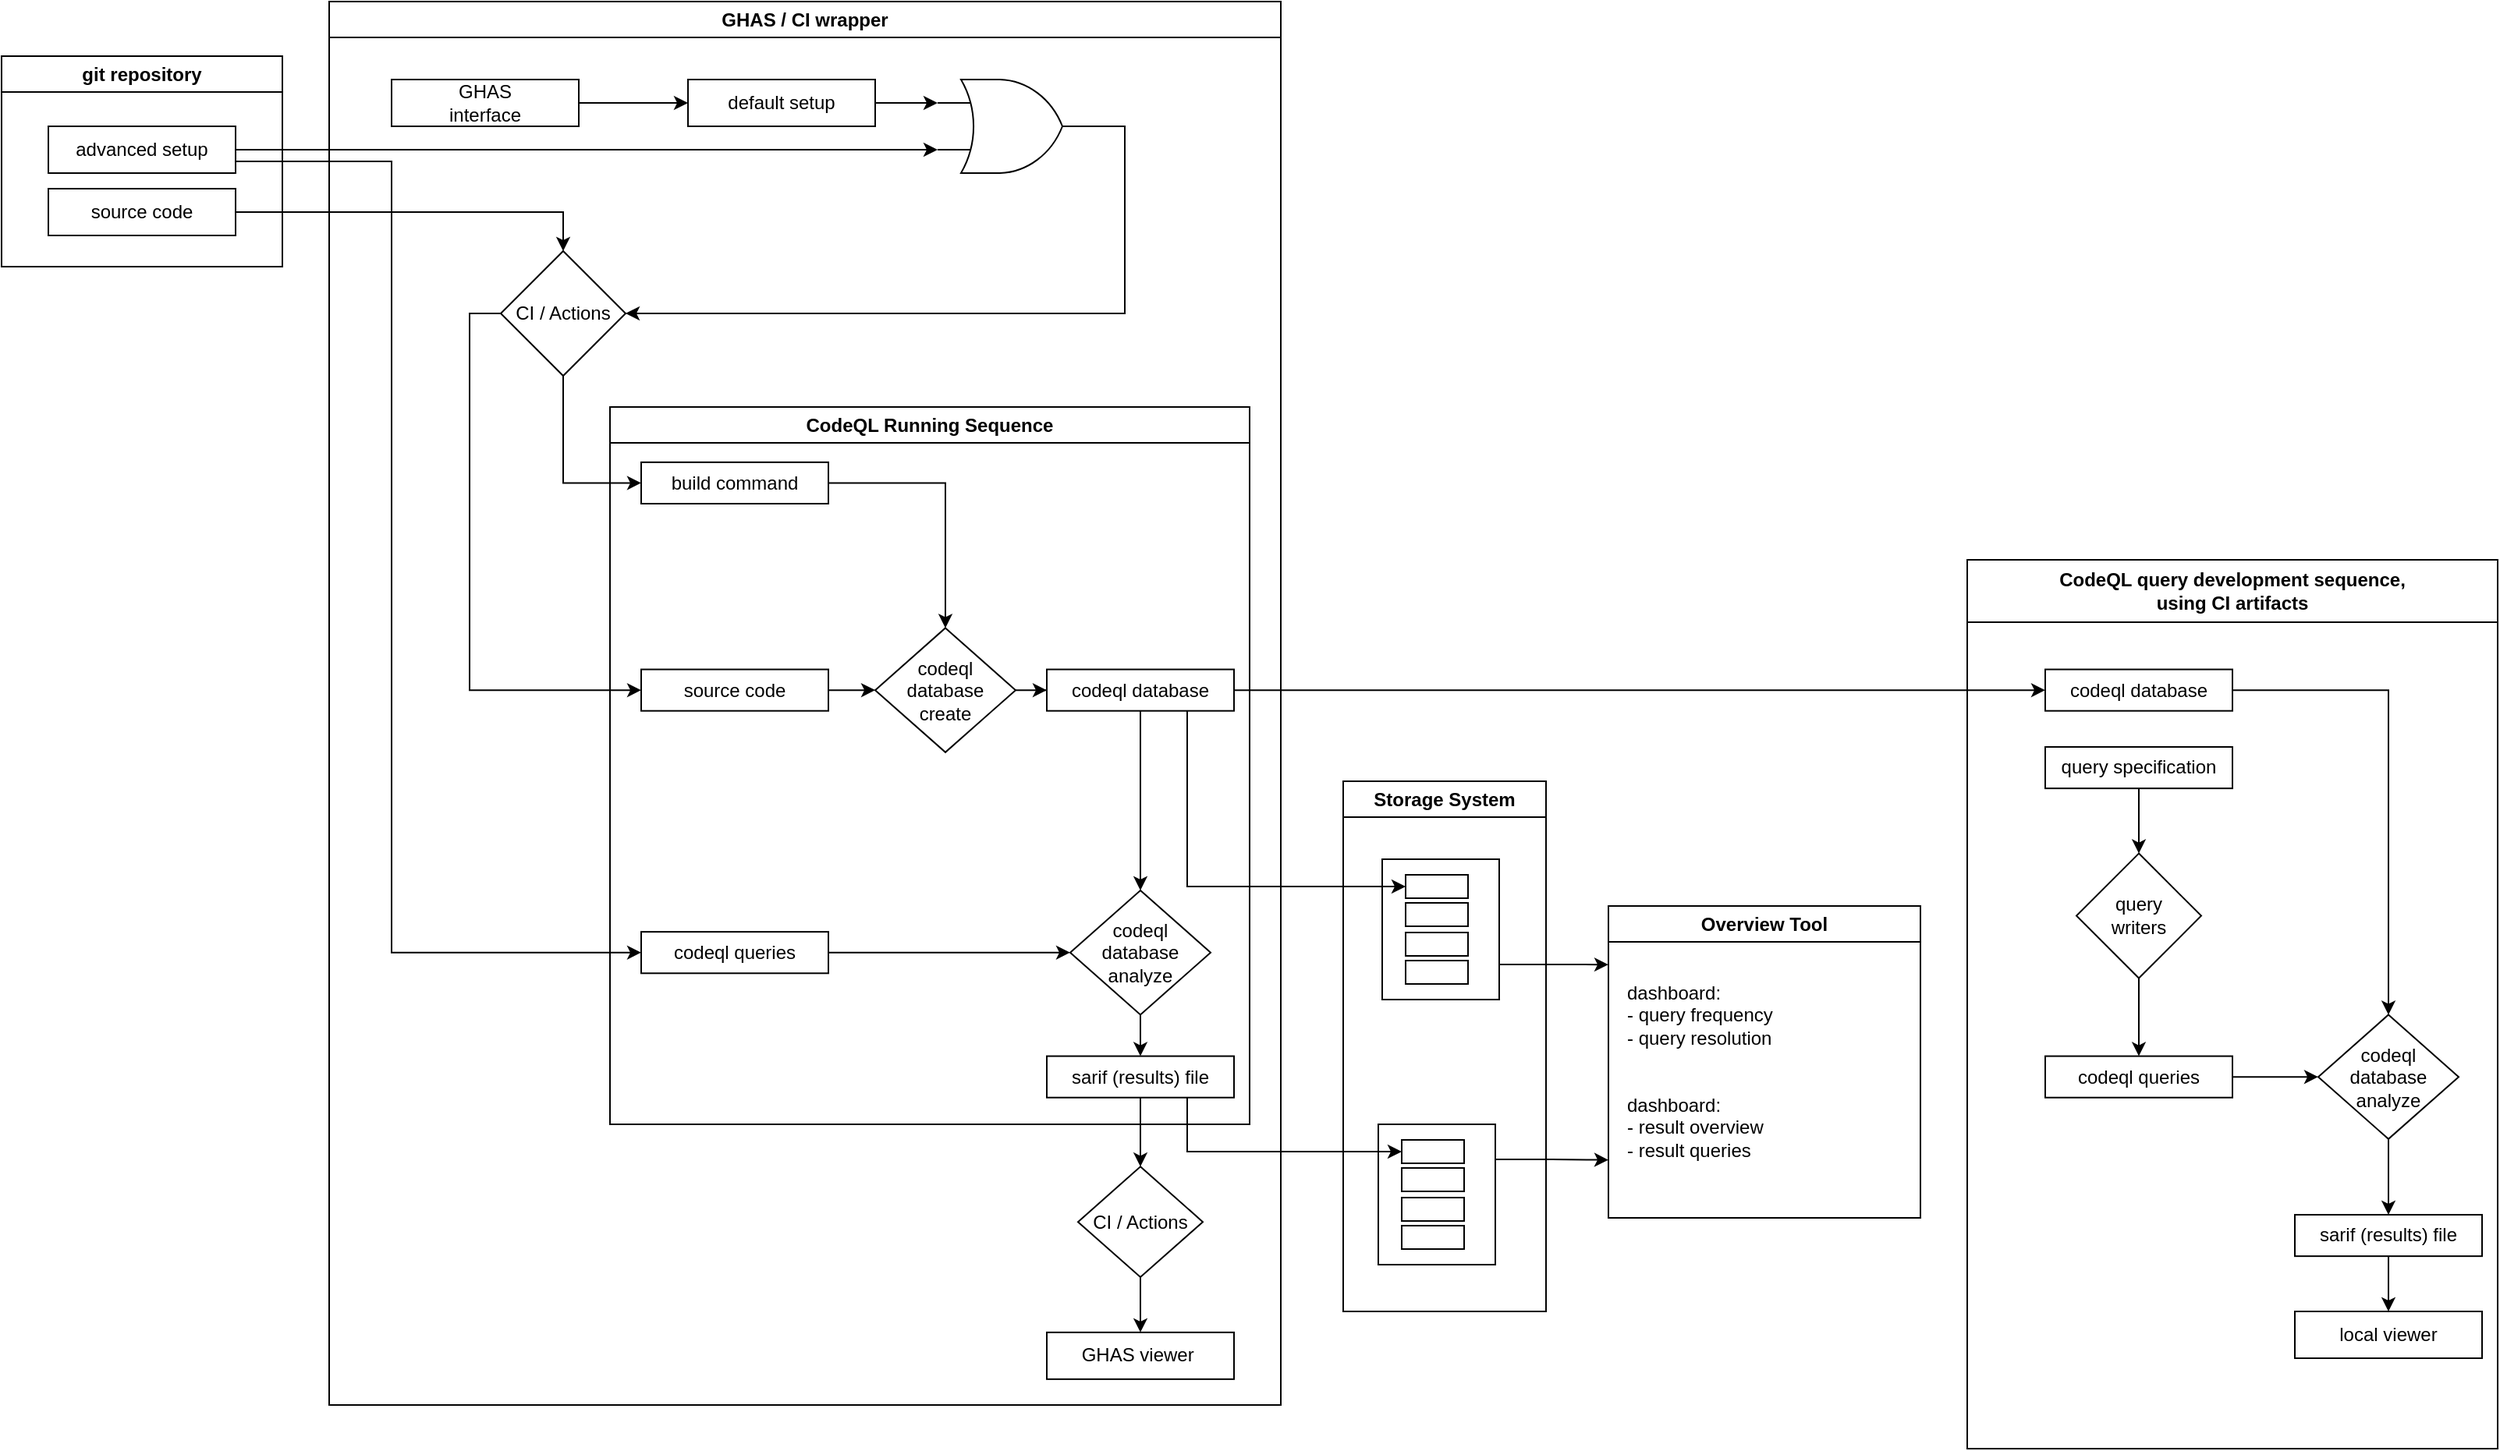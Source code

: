 <mxfile version="24.7.17">
  <diagram name="Page-1" id="lwv2MUuHDwfiXzuao91A">
    <mxGraphModel dx="2602" dy="1058" grid="1" gridSize="10" guides="1" tooltips="1" connect="1" arrows="1" fold="1" page="1" pageScale="1" pageWidth="850" pageHeight="1100" math="0" shadow="0">
      <root>
        <mxCell id="0" />
        <mxCell id="1" parent="0" />
        <mxCell id="9HQKkKk4HnR3nS9OBSiM-58" style="edgeStyle=orthogonalEdgeStyle;rounded=0;orthogonalLoop=1;jettySize=auto;html=1;exitX=0;exitY=0.5;exitDx=0;exitDy=0;entryX=0;entryY=0.5;entryDx=0;entryDy=0;" parent="1" source="9HQKkKk4HnR3nS9OBSiM-49" target="9HQKkKk4HnR3nS9OBSiM-1" edge="1">
          <mxGeometry relative="1" as="geometry" />
        </mxCell>
        <mxCell id="9HQKkKk4HnR3nS9OBSiM-59" style="edgeStyle=orthogonalEdgeStyle;rounded=0;orthogonalLoop=1;jettySize=auto;html=1;exitX=0.5;exitY=1;exitDx=0;exitDy=0;entryX=0;entryY=0.5;entryDx=0;entryDy=0;" parent="1" source="9HQKkKk4HnR3nS9OBSiM-49" target="9HQKkKk4HnR3nS9OBSiM-2" edge="1">
          <mxGeometry relative="1" as="geometry" />
        </mxCell>
        <mxCell id="9HQKkKk4HnR3nS9OBSiM-49" value="CI / Actions" style="rhombus;whiteSpace=wrap;html=1;" parent="1" vertex="1">
          <mxGeometry x="140" y="180" width="80" height="80" as="geometry" />
        </mxCell>
        <mxCell id="esYT77iEOBirpjscxRsj-1" style="edgeStyle=orthogonalEdgeStyle;rounded=0;orthogonalLoop=1;jettySize=auto;html=1;exitX=1;exitY=0.75;exitDx=0;exitDy=0;entryX=0;entryY=0.5;entryDx=0;entryDy=0;" edge="1" parent="1" source="9HQKkKk4HnR3nS9OBSiM-50" target="9HQKkKk4HnR3nS9OBSiM-4">
          <mxGeometry relative="1" as="geometry">
            <Array as="points">
              <mxPoint x="70" y="123" />
              <mxPoint x="70" y="630" />
            </Array>
          </mxGeometry>
        </mxCell>
        <mxCell id="9HQKkKk4HnR3nS9OBSiM-50" value="advanced setup" style="rounded=0;whiteSpace=wrap;html=1;resizeWidth=0;" parent="1" vertex="1">
          <mxGeometry x="-150" y="100" width="120" height="30" as="geometry" />
        </mxCell>
        <mxCell id="9HQKkKk4HnR3nS9OBSiM-57" style="edgeStyle=orthogonalEdgeStyle;rounded=0;orthogonalLoop=1;jettySize=auto;html=1;exitX=1;exitY=0.5;exitDx=0;exitDy=0;exitPerimeter=0;entryX=1;entryY=0.5;entryDx=0;entryDy=0;" parent="1" source="9HQKkKk4HnR3nS9OBSiM-52" target="9HQKkKk4HnR3nS9OBSiM-49" edge="1">
          <mxGeometry relative="1" as="geometry" />
        </mxCell>
        <mxCell id="9HQKkKk4HnR3nS9OBSiM-55" style="edgeStyle=orthogonalEdgeStyle;rounded=0;orthogonalLoop=1;jettySize=auto;html=1;exitX=1;exitY=0.5;exitDx=0;exitDy=0;entryX=0;entryY=0.75;entryDx=0;entryDy=0;entryPerimeter=0;" parent="1" source="9HQKkKk4HnR3nS9OBSiM-50" target="9HQKkKk4HnR3nS9OBSiM-52" edge="1">
          <mxGeometry relative="1" as="geometry" />
        </mxCell>
        <mxCell id="9HQKkKk4HnR3nS9OBSiM-61" style="edgeStyle=orthogonalEdgeStyle;rounded=0;orthogonalLoop=1;jettySize=auto;html=1;entryX=0.5;entryY=0;entryDx=0;entryDy=0;" parent="1" source="9HQKkKk4HnR3nS9OBSiM-60" target="9HQKkKk4HnR3nS9OBSiM-49" edge="1">
          <mxGeometry relative="1" as="geometry" />
        </mxCell>
        <mxCell id="9HQKkKk4HnR3nS9OBSiM-60" value="source code" style="rounded=0;whiteSpace=wrap;html=1;resizeWidth=0;" parent="1" vertex="1">
          <mxGeometry x="-150" y="140" width="120" height="30" as="geometry" />
        </mxCell>
        <mxCell id="9HQKkKk4HnR3nS9OBSiM-81" value="GHAS / CI wrapper" style="swimlane;whiteSpace=wrap;html=1;" parent="1" vertex="1">
          <mxGeometry x="30" y="20" width="610" height="900" as="geometry" />
        </mxCell>
        <mxCell id="9HQKkKk4HnR3nS9OBSiM-84" style="edgeStyle=orthogonalEdgeStyle;rounded=0;orthogonalLoop=1;jettySize=auto;html=1;exitX=1;exitY=0.5;exitDx=0;exitDy=0;" parent="9HQKkKk4HnR3nS9OBSiM-81" source="9HQKkKk4HnR3nS9OBSiM-83" target="9HQKkKk4HnR3nS9OBSiM-51" edge="1">
          <mxGeometry relative="1" as="geometry" />
        </mxCell>
        <mxCell id="9HQKkKk4HnR3nS9OBSiM-83" value="GHAS&lt;div&gt;interface&lt;/div&gt;" style="rounded=0;whiteSpace=wrap;html=1;resizeWidth=0;" parent="9HQKkKk4HnR3nS9OBSiM-81" vertex="1">
          <mxGeometry x="40.0" y="49.999" width="120" height="30" as="geometry" />
        </mxCell>
        <mxCell id="9HQKkKk4HnR3nS9OBSiM-51" value="default setup" style="rounded=0;whiteSpace=wrap;html=1;resizeWidth=0;" parent="9HQKkKk4HnR3nS9OBSiM-81" vertex="1">
          <mxGeometry x="230" y="50" width="120" height="30" as="geometry" />
        </mxCell>
        <mxCell id="9HQKkKk4HnR3nS9OBSiM-52" value="" style="verticalLabelPosition=bottom;shadow=0;dashed=0;align=center;html=1;verticalAlign=top;shape=mxgraph.electrical.logic_gates.logic_gate;operation=or;" parent="9HQKkKk4HnR3nS9OBSiM-81" vertex="1">
          <mxGeometry x="390" y="50" width="100" height="60" as="geometry" />
        </mxCell>
        <mxCell id="9HQKkKk4HnR3nS9OBSiM-54" style="edgeStyle=orthogonalEdgeStyle;rounded=0;orthogonalLoop=1;jettySize=auto;html=1;exitX=1;exitY=0.5;exitDx=0;exitDy=0;entryX=0;entryY=0.25;entryDx=0;entryDy=0;entryPerimeter=0;" parent="9HQKkKk4HnR3nS9OBSiM-81" source="9HQKkKk4HnR3nS9OBSiM-51" target="9HQKkKk4HnR3nS9OBSiM-52" edge="1">
          <mxGeometry relative="1" as="geometry" />
        </mxCell>
        <mxCell id="9HQKkKk4HnR3nS9OBSiM-20" value="CodeQL Running Sequence" style="swimlane;whiteSpace=wrap;html=1;container=1;" parent="1" vertex="1">
          <mxGeometry x="210" y="280" width="410" height="460" as="geometry">
            <mxRectangle x="200" y="280" width="140" height="30" as="alternateBounds" />
          </mxGeometry>
        </mxCell>
        <mxCell id="9HQKkKk4HnR3nS9OBSiM-28" value="GHAS viewer&amp;nbsp;" style="rounded=0;whiteSpace=wrap;html=1;resizeWidth=0;" parent="9HQKkKk4HnR3nS9OBSiM-20" vertex="1">
          <mxGeometry x="280.0" y="593.429" width="120" height="30" as="geometry" />
        </mxCell>
        <mxCell id="9HQKkKk4HnR3nS9OBSiM-30" style="edgeStyle=orthogonalEdgeStyle;rounded=0;orthogonalLoop=1;jettySize=auto;html=1;exitX=0.5;exitY=1;exitDx=0;exitDy=0;entryX=0.5;entryY=0;entryDx=0;entryDy=0;" parent="9HQKkKk4HnR3nS9OBSiM-20" source="9HQKkKk4HnR3nS9OBSiM-26" target="9HQKkKk4HnR3nS9OBSiM-28" edge="1">
          <mxGeometry relative="1" as="geometry" />
        </mxCell>
        <mxCell id="9HQKkKk4HnR3nS9OBSiM-13" style="edgeStyle=orthogonalEdgeStyle;rounded=0;orthogonalLoop=1;jettySize=auto;html=1;exitX=1;exitY=0.5;exitDx=0;exitDy=0;" parent="9HQKkKk4HnR3nS9OBSiM-20" source="9HQKkKk4HnR3nS9OBSiM-1" target="9HQKkKk4HnR3nS9OBSiM-10" edge="1">
          <mxGeometry relative="1" as="geometry" />
        </mxCell>
        <mxCell id="9HQKkKk4HnR3nS9OBSiM-1" value="source code" style="rounded=0;whiteSpace=wrap;html=1;resizeWidth=0;" parent="9HQKkKk4HnR3nS9OBSiM-20" vertex="1">
          <mxGeometry x="20.0" y="168.286" width="120" height="26.571" as="geometry" />
        </mxCell>
        <mxCell id="9HQKkKk4HnR3nS9OBSiM-16" style="edgeStyle=orthogonalEdgeStyle;rounded=0;orthogonalLoop=1;jettySize=auto;html=1;exitX=0.5;exitY=1;exitDx=0;exitDy=0;entryX=0.5;entryY=0;entryDx=0;entryDy=0;" parent="9HQKkKk4HnR3nS9OBSiM-20" source="9HQKkKk4HnR3nS9OBSiM-3" target="9HQKkKk4HnR3nS9OBSiM-11" edge="1">
          <mxGeometry relative="1" as="geometry" />
        </mxCell>
        <mxCell id="9HQKkKk4HnR3nS9OBSiM-3" value="codeql database" style="rounded=0;whiteSpace=wrap;html=1;resizeWidth=0;" parent="9HQKkKk4HnR3nS9OBSiM-20" vertex="1">
          <mxGeometry x="280.0" y="168.286" width="120" height="26.571" as="geometry" />
        </mxCell>
        <mxCell id="9HQKkKk4HnR3nS9OBSiM-17" style="edgeStyle=orthogonalEdgeStyle;rounded=0;orthogonalLoop=1;jettySize=auto;html=1;exitX=1;exitY=0.5;exitDx=0;exitDy=0;entryX=0;entryY=0.5;entryDx=0;entryDy=0;" parent="9HQKkKk4HnR3nS9OBSiM-20" source="9HQKkKk4HnR3nS9OBSiM-4" target="9HQKkKk4HnR3nS9OBSiM-11" edge="1">
          <mxGeometry relative="1" as="geometry" />
        </mxCell>
        <mxCell id="9HQKkKk4HnR3nS9OBSiM-4" value="codeql queries" style="rounded=0;whiteSpace=wrap;html=1;resizeWidth=0;" parent="9HQKkKk4HnR3nS9OBSiM-20" vertex="1">
          <mxGeometry x="20.0" y="336.571" width="120" height="26.571" as="geometry" />
        </mxCell>
        <mxCell id="9HQKkKk4HnR3nS9OBSiM-14" style="edgeStyle=orthogonalEdgeStyle;rounded=0;orthogonalLoop=1;jettySize=auto;html=1;exitX=1;exitY=0.5;exitDx=0;exitDy=0;" parent="9HQKkKk4HnR3nS9OBSiM-20" source="9HQKkKk4HnR3nS9OBSiM-10" target="9HQKkKk4HnR3nS9OBSiM-3" edge="1">
          <mxGeometry relative="1" as="geometry" />
        </mxCell>
        <mxCell id="9HQKkKk4HnR3nS9OBSiM-10" value="codeql&lt;div&gt;database&lt;/div&gt;&lt;div&gt;create&lt;/div&gt;" style="rhombus;whiteSpace=wrap;html=1;" parent="9HQKkKk4HnR3nS9OBSiM-20" vertex="1">
          <mxGeometry x="170.0" y="141.714" width="90.0" height="79.714" as="geometry" />
        </mxCell>
        <mxCell id="9HQKkKk4HnR3nS9OBSiM-19" style="edgeStyle=orthogonalEdgeStyle;rounded=0;orthogonalLoop=1;jettySize=auto;html=1;exitX=0.5;exitY=1;exitDx=0;exitDy=0;entryX=0.5;entryY=0;entryDx=0;entryDy=0;" parent="9HQKkKk4HnR3nS9OBSiM-20" source="9HQKkKk4HnR3nS9OBSiM-11" target="9HQKkKk4HnR3nS9OBSiM-5" edge="1">
          <mxGeometry relative="1" as="geometry" />
        </mxCell>
        <mxCell id="9HQKkKk4HnR3nS9OBSiM-11" value="codeql&lt;div&gt;database&lt;/div&gt;&lt;div&gt;analyze&lt;/div&gt;" style="rhombus;whiteSpace=wrap;html=1;" parent="9HQKkKk4HnR3nS9OBSiM-20" vertex="1">
          <mxGeometry x="295" y="310" width="90.0" height="79.714" as="geometry" />
        </mxCell>
        <mxCell id="9HQKkKk4HnR3nS9OBSiM-5" value="sarif (results) file" style="rounded=0;whiteSpace=wrap;html=1;resizeWidth=0;" parent="9HQKkKk4HnR3nS9OBSiM-20" vertex="1">
          <mxGeometry x="280.0" y="416.286" width="120" height="26.571" as="geometry" />
        </mxCell>
        <mxCell id="9HQKkKk4HnR3nS9OBSiM-26" value="CI / Actions" style="rhombus;whiteSpace=wrap;html=1;" parent="9HQKkKk4HnR3nS9OBSiM-20" vertex="1">
          <mxGeometry x="300.0" y="487.143" width="80.0" height="70.857" as="geometry" />
        </mxCell>
        <mxCell id="9HQKkKk4HnR3nS9OBSiM-29" style="edgeStyle=orthogonalEdgeStyle;rounded=0;orthogonalLoop=1;jettySize=auto;html=1;exitX=0.5;exitY=1;exitDx=0;exitDy=0;entryX=0.5;entryY=0;entryDx=0;entryDy=0;" parent="9HQKkKk4HnR3nS9OBSiM-20" source="9HQKkKk4HnR3nS9OBSiM-5" target="9HQKkKk4HnR3nS9OBSiM-26" edge="1">
          <mxGeometry relative="1" as="geometry" />
        </mxCell>
        <mxCell id="9HQKkKk4HnR3nS9OBSiM-2" value="build command" style="rounded=0;whiteSpace=wrap;html=1;" parent="9HQKkKk4HnR3nS9OBSiM-20" vertex="1">
          <mxGeometry x="20" y="35.429" width="120.0" height="26.571" as="geometry" />
        </mxCell>
        <mxCell id="9HQKkKk4HnR3nS9OBSiM-12" style="edgeStyle=orthogonalEdgeStyle;rounded=0;orthogonalLoop=1;jettySize=auto;html=1;exitX=1;exitY=0.5;exitDx=0;exitDy=0;entryX=0.5;entryY=0;entryDx=0;entryDy=0;" parent="9HQKkKk4HnR3nS9OBSiM-20" source="9HQKkKk4HnR3nS9OBSiM-2" target="9HQKkKk4HnR3nS9OBSiM-10" edge="1">
          <mxGeometry relative="1" as="geometry" />
        </mxCell>
        <mxCell id="9HQKkKk4HnR3nS9OBSiM-82" value="git repository" style="swimlane;whiteSpace=wrap;html=1;" parent="1" vertex="1">
          <mxGeometry x="-180" y="55" width="180" height="135" as="geometry" />
        </mxCell>
        <mxCell id="9HQKkKk4HnR3nS9OBSiM-85" value="CodeQL query development sequence,&lt;div&gt;using CI artifacts&lt;/div&gt;" style="swimlane;whiteSpace=wrap;html=1;startSize=40;" parent="1" vertex="1">
          <mxGeometry x="1080" y="378" width="340" height="570" as="geometry" />
        </mxCell>
        <mxCell id="9HQKkKk4HnR3nS9OBSiM-98" style="edgeStyle=orthogonalEdgeStyle;rounded=0;orthogonalLoop=1;jettySize=auto;html=1;exitX=1;exitY=0.5;exitDx=0;exitDy=0;entryX=0.5;entryY=0;entryDx=0;entryDy=0;" parent="9HQKkKk4HnR3nS9OBSiM-85" source="9HQKkKk4HnR3nS9OBSiM-87" target="9HQKkKk4HnR3nS9OBSiM-96" edge="1">
          <mxGeometry relative="1" as="geometry" />
        </mxCell>
        <mxCell id="9HQKkKk4HnR3nS9OBSiM-87" value="codeql database" style="rounded=0;whiteSpace=wrap;html=1;resizeWidth=0;" parent="9HQKkKk4HnR3nS9OBSiM-85" vertex="1">
          <mxGeometry x="50" y="70.286" width="120" height="26.571" as="geometry" />
        </mxCell>
        <mxCell id="9HQKkKk4HnR3nS9OBSiM-91" style="edgeStyle=orthogonalEdgeStyle;rounded=0;orthogonalLoop=1;jettySize=auto;html=1;exitX=0.5;exitY=1;exitDx=0;exitDy=0;entryX=0.5;entryY=0;entryDx=0;entryDy=0;" parent="9HQKkKk4HnR3nS9OBSiM-85" source="9HQKkKk4HnR3nS9OBSiM-88" target="9HQKkKk4HnR3nS9OBSiM-90" edge="1">
          <mxGeometry relative="1" as="geometry" />
        </mxCell>
        <mxCell id="9HQKkKk4HnR3nS9OBSiM-88" value="query specification" style="rounded=0;whiteSpace=wrap;html=1;resizeWidth=0;" parent="9HQKkKk4HnR3nS9OBSiM-85" vertex="1">
          <mxGeometry x="50" y="120.001" width="120" height="26.571" as="geometry" />
        </mxCell>
        <mxCell id="9HQKkKk4HnR3nS9OBSiM-93" style="edgeStyle=orthogonalEdgeStyle;rounded=0;orthogonalLoop=1;jettySize=auto;html=1;exitX=0.5;exitY=1;exitDx=0;exitDy=0;" parent="9HQKkKk4HnR3nS9OBSiM-85" source="9HQKkKk4HnR3nS9OBSiM-90" target="9HQKkKk4HnR3nS9OBSiM-89" edge="1">
          <mxGeometry relative="1" as="geometry" />
        </mxCell>
        <mxCell id="9HQKkKk4HnR3nS9OBSiM-90" value="query&lt;div&gt;writers&lt;/div&gt;" style="rhombus;whiteSpace=wrap;html=1;" parent="9HQKkKk4HnR3nS9OBSiM-85" vertex="1">
          <mxGeometry x="70" y="188.29" width="80" height="80" as="geometry" />
        </mxCell>
        <mxCell id="9HQKkKk4HnR3nS9OBSiM-100" style="edgeStyle=orthogonalEdgeStyle;rounded=0;orthogonalLoop=1;jettySize=auto;html=1;exitX=1;exitY=0.5;exitDx=0;exitDy=0;entryX=0;entryY=0.5;entryDx=0;entryDy=0;" parent="9HQKkKk4HnR3nS9OBSiM-85" source="9HQKkKk4HnR3nS9OBSiM-89" target="9HQKkKk4HnR3nS9OBSiM-96" edge="1">
          <mxGeometry relative="1" as="geometry" />
        </mxCell>
        <mxCell id="9HQKkKk4HnR3nS9OBSiM-89" value="codeql queries" style="rounded=0;whiteSpace=wrap;html=1;resizeWidth=0;" parent="9HQKkKk4HnR3nS9OBSiM-85" vertex="1">
          <mxGeometry x="50" y="318.29" width="120" height="26.57" as="geometry" />
        </mxCell>
        <mxCell id="9HQKkKk4HnR3nS9OBSiM-95" style="edgeStyle=orthogonalEdgeStyle;rounded=0;orthogonalLoop=1;jettySize=auto;html=1;exitX=0.5;exitY=1;exitDx=0;exitDy=0;entryX=0.5;entryY=0;entryDx=0;entryDy=0;" parent="9HQKkKk4HnR3nS9OBSiM-85" source="9HQKkKk4HnR3nS9OBSiM-96" target="9HQKkKk4HnR3nS9OBSiM-97" edge="1">
          <mxGeometry relative="1" as="geometry" />
        </mxCell>
        <mxCell id="9HQKkKk4HnR3nS9OBSiM-96" value="codeql&lt;div&gt;database&lt;/div&gt;&lt;div&gt;analyze&lt;/div&gt;" style="rhombus;whiteSpace=wrap;html=1;" parent="9HQKkKk4HnR3nS9OBSiM-85" vertex="1">
          <mxGeometry x="225" y="291.72" width="90.0" height="79.714" as="geometry" />
        </mxCell>
        <mxCell id="9HQKkKk4HnR3nS9OBSiM-105" style="edgeStyle=orthogonalEdgeStyle;rounded=0;orthogonalLoop=1;jettySize=auto;html=1;exitX=0.5;exitY=1;exitDx=0;exitDy=0;" parent="9HQKkKk4HnR3nS9OBSiM-85" source="9HQKkKk4HnR3nS9OBSiM-97" target="9HQKkKk4HnR3nS9OBSiM-104" edge="1">
          <mxGeometry relative="1" as="geometry" />
        </mxCell>
        <mxCell id="9HQKkKk4HnR3nS9OBSiM-97" value="sarif (results) file" style="rounded=0;whiteSpace=wrap;html=1;resizeWidth=0;" parent="9HQKkKk4HnR3nS9OBSiM-85" vertex="1">
          <mxGeometry x="210" y="419.996" width="120" height="26.571" as="geometry" />
        </mxCell>
        <mxCell id="9HQKkKk4HnR3nS9OBSiM-104" value="local viewer" style="rounded=0;whiteSpace=wrap;html=1;resizeWidth=0;" parent="9HQKkKk4HnR3nS9OBSiM-85" vertex="1">
          <mxGeometry x="210" y="482" width="120" height="30" as="geometry" />
        </mxCell>
        <mxCell id="9HQKkKk4HnR3nS9OBSiM-102" style="edgeStyle=orthogonalEdgeStyle;rounded=0;orthogonalLoop=1;jettySize=auto;html=1;exitX=1;exitY=0.5;exitDx=0;exitDy=0;entryX=0;entryY=0.5;entryDx=0;entryDy=0;" parent="1" source="9HQKkKk4HnR3nS9OBSiM-3" target="9HQKkKk4HnR3nS9OBSiM-87" edge="1">
          <mxGeometry relative="1" as="geometry" />
        </mxCell>
        <mxCell id="vDrjI4wZGMs0__PsHn1v-1" value="Storage System" style="swimlane;whiteSpace=wrap;html=1;" parent="1" vertex="1">
          <mxGeometry x="680" y="520" width="130" height="340" as="geometry" />
        </mxCell>
        <mxCell id="vDrjI4wZGMs0__PsHn1v-19" style="edgeStyle=orthogonalEdgeStyle;rounded=0;orthogonalLoop=1;jettySize=auto;html=1;exitX=1;exitY=0.75;exitDx=0;exitDy=0;" parent="vDrjI4wZGMs0__PsHn1v-1" source="vDrjI4wZGMs0__PsHn1v-2" edge="1">
          <mxGeometry relative="1" as="geometry">
            <mxPoint x="170" y="117.579" as="targetPoint" />
          </mxGeometry>
        </mxCell>
        <mxCell id="vDrjI4wZGMs0__PsHn1v-2" value="" style="rounded=0;whiteSpace=wrap;html=1;" parent="vDrjI4wZGMs0__PsHn1v-1" vertex="1">
          <mxGeometry x="25" y="50" width="75" height="90" as="geometry" />
        </mxCell>
        <mxCell id="vDrjI4wZGMs0__PsHn1v-4" value="" style="rounded=0;whiteSpace=wrap;html=1;" parent="vDrjI4wZGMs0__PsHn1v-1" vertex="1">
          <mxGeometry x="40" y="60" width="40" height="15" as="geometry" />
        </mxCell>
        <mxCell id="vDrjI4wZGMs0__PsHn1v-5" value="" style="rounded=0;whiteSpace=wrap;html=1;" parent="vDrjI4wZGMs0__PsHn1v-1" vertex="1">
          <mxGeometry x="40" y="78" width="40" height="15" as="geometry" />
        </mxCell>
        <mxCell id="vDrjI4wZGMs0__PsHn1v-6" value="" style="rounded=0;whiteSpace=wrap;html=1;" parent="vDrjI4wZGMs0__PsHn1v-1" vertex="1">
          <mxGeometry x="40" y="97" width="40" height="15" as="geometry" />
        </mxCell>
        <mxCell id="vDrjI4wZGMs0__PsHn1v-7" value="" style="rounded=0;whiteSpace=wrap;html=1;" parent="vDrjI4wZGMs0__PsHn1v-1" vertex="1">
          <mxGeometry x="40" y="115" width="40" height="15" as="geometry" />
        </mxCell>
        <mxCell id="vDrjI4wZGMs0__PsHn1v-20" style="edgeStyle=orthogonalEdgeStyle;rounded=0;orthogonalLoop=1;jettySize=auto;html=1;exitX=1;exitY=0.25;exitDx=0;exitDy=0;" parent="vDrjI4wZGMs0__PsHn1v-1" source="vDrjI4wZGMs0__PsHn1v-10" edge="1">
          <mxGeometry relative="1" as="geometry">
            <mxPoint x="170" y="242.842" as="targetPoint" />
          </mxGeometry>
        </mxCell>
        <mxCell id="vDrjI4wZGMs0__PsHn1v-10" value="" style="rounded=0;whiteSpace=wrap;html=1;" parent="vDrjI4wZGMs0__PsHn1v-1" vertex="1">
          <mxGeometry x="22.5" y="220" width="75" height="90" as="geometry" />
        </mxCell>
        <mxCell id="vDrjI4wZGMs0__PsHn1v-11" value="" style="rounded=0;whiteSpace=wrap;html=1;" parent="vDrjI4wZGMs0__PsHn1v-1" vertex="1">
          <mxGeometry x="37.5" y="230" width="40" height="15" as="geometry" />
        </mxCell>
        <mxCell id="vDrjI4wZGMs0__PsHn1v-12" value="" style="rounded=0;whiteSpace=wrap;html=1;" parent="vDrjI4wZGMs0__PsHn1v-1" vertex="1">
          <mxGeometry x="37.5" y="248" width="40" height="15" as="geometry" />
        </mxCell>
        <mxCell id="vDrjI4wZGMs0__PsHn1v-13" value="" style="rounded=0;whiteSpace=wrap;html=1;" parent="vDrjI4wZGMs0__PsHn1v-1" vertex="1">
          <mxGeometry x="37.5" y="267" width="40" height="15" as="geometry" />
        </mxCell>
        <mxCell id="vDrjI4wZGMs0__PsHn1v-14" value="" style="rounded=0;whiteSpace=wrap;html=1;" parent="vDrjI4wZGMs0__PsHn1v-1" vertex="1">
          <mxGeometry x="37.5" y="285" width="40" height="15" as="geometry" />
        </mxCell>
        <mxCell id="vDrjI4wZGMs0__PsHn1v-9" style="edgeStyle=orthogonalEdgeStyle;rounded=0;orthogonalLoop=1;jettySize=auto;html=1;exitX=0.75;exitY=1;exitDx=0;exitDy=0;entryX=0;entryY=0.5;entryDx=0;entryDy=0;" parent="1" source="9HQKkKk4HnR3nS9OBSiM-3" target="vDrjI4wZGMs0__PsHn1v-4" edge="1">
          <mxGeometry relative="1" as="geometry" />
        </mxCell>
        <mxCell id="vDrjI4wZGMs0__PsHn1v-15" style="edgeStyle=orthogonalEdgeStyle;rounded=0;orthogonalLoop=1;jettySize=auto;html=1;exitX=0.75;exitY=1;exitDx=0;exitDy=0;entryX=0;entryY=0.5;entryDx=0;entryDy=0;" parent="1" source="9HQKkKk4HnR3nS9OBSiM-5" target="vDrjI4wZGMs0__PsHn1v-11" edge="1">
          <mxGeometry relative="1" as="geometry" />
        </mxCell>
        <mxCell id="vDrjI4wZGMs0__PsHn1v-16" value="Overview Tool" style="swimlane;whiteSpace=wrap;html=1;" parent="1" vertex="1">
          <mxGeometry x="850" y="600" width="200" height="200" as="geometry" />
        </mxCell>
        <mxCell id="vDrjI4wZGMs0__PsHn1v-22" value="dashboard:&lt;div&gt;- query frequency&lt;/div&gt;&lt;div&gt;- query resolution&lt;/div&gt;" style="text;html=1;align=left;verticalAlign=middle;whiteSpace=wrap;rounded=0;" parent="vDrjI4wZGMs0__PsHn1v-16" vertex="1">
          <mxGeometry x="10" y="50" width="100" height="40" as="geometry" />
        </mxCell>
        <mxCell id="vDrjI4wZGMs0__PsHn1v-21" value="dashboard:&lt;div&gt;- result overview&lt;/div&gt;&lt;div&gt;- result queries&lt;/div&gt;&lt;div&gt;&lt;br&gt;&lt;/div&gt;" style="text;html=1;align=left;verticalAlign=middle;whiteSpace=wrap;rounded=0;" parent="vDrjI4wZGMs0__PsHn1v-16" vertex="1">
          <mxGeometry x="10" y="120.0" width="100" height="57" as="geometry" />
        </mxCell>
      </root>
    </mxGraphModel>
  </diagram>
</mxfile>
